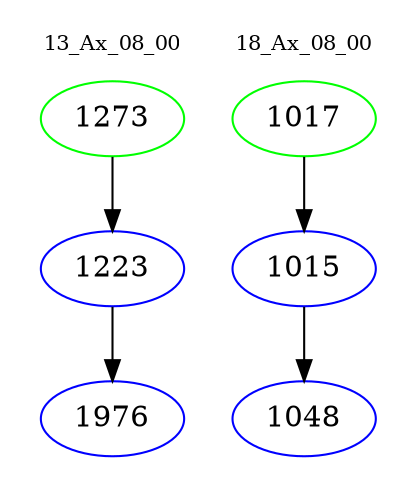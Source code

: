 digraph{
subgraph cluster_0 {
color = white
label = "13_Ax_08_00";
fontsize=10;
T0_1273 [label="1273", color="green"]
T0_1273 -> T0_1223 [color="black"]
T0_1223 [label="1223", color="blue"]
T0_1223 -> T0_1976 [color="black"]
T0_1976 [label="1976", color="blue"]
}
subgraph cluster_1 {
color = white
label = "18_Ax_08_00";
fontsize=10;
T1_1017 [label="1017", color="green"]
T1_1017 -> T1_1015 [color="black"]
T1_1015 [label="1015", color="blue"]
T1_1015 -> T1_1048 [color="black"]
T1_1048 [label="1048", color="blue"]
}
}
